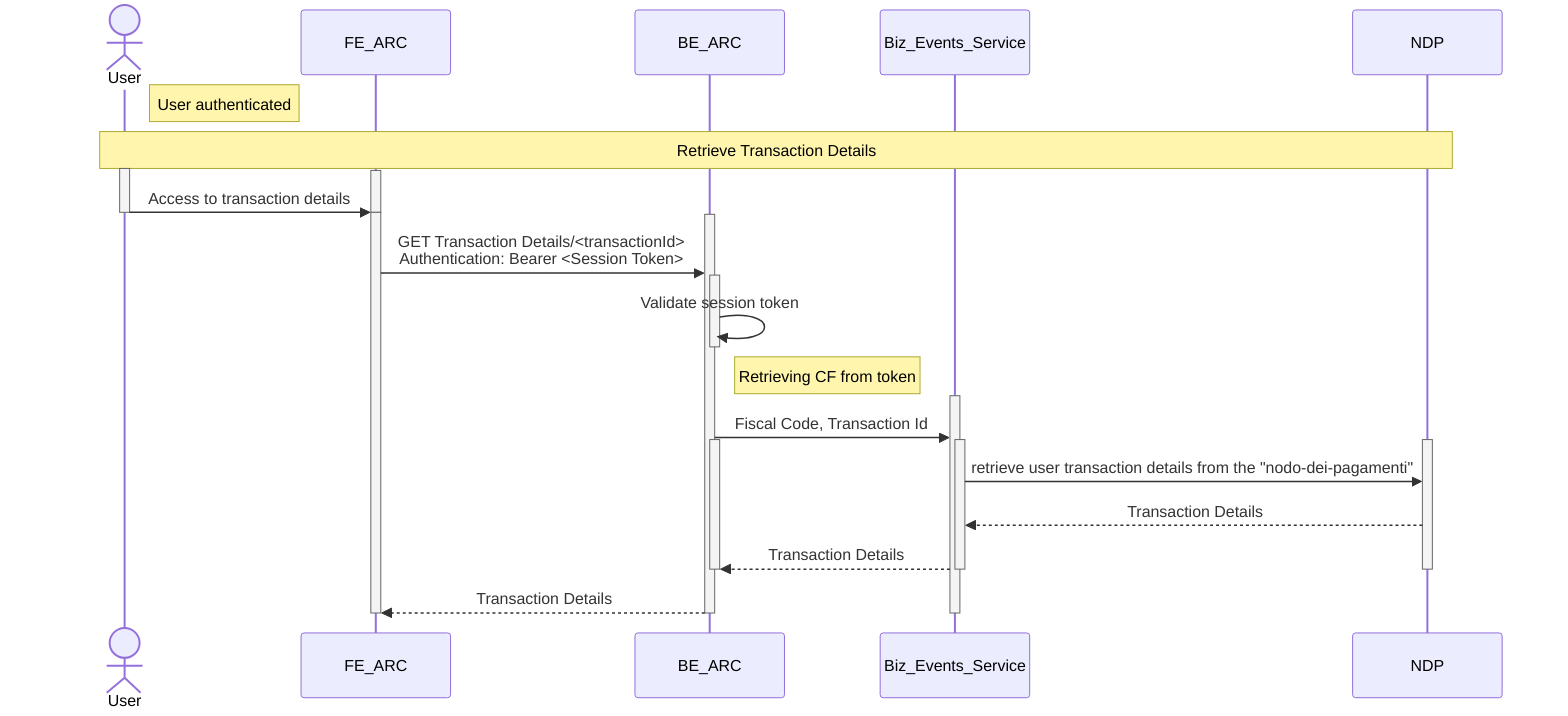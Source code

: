 sequenceDiagram
actor User
participant FE_ARC
participant BE_ARC
participant Biz_Events_Service
participant NDP

note right of User: User authenticated
note over User, NDP : Retrieve Transaction Details
    activate User
    activate FE_ARC
        User ->> FE_ARC : Access to transaction details
    deactivate User
    deactivate FE_ARC
    activate FE_ARC
    activate BE_ARC
        FE_ARC ->> BE_ARC : GET Transaction Details/<transactionId> <br> Authentication: Bearer <Session Token>
    activate BE_ARC
        BE_ARC ->> BE_ARC : Validate session token
    deactivate BE_ARC
    note right of BE_ARC : Retrieving CF from token
    activate Biz_Events_Service
        BE_ARC ->> Biz_Events_Service : Fiscal Code, Transaction Id
    activate NDP
    activate BE_ARC
    activate Biz_Events_Service
        Biz_Events_Service ->> NDP : retrieve user transaction details from the "nodo-dei-pagamenti"
        NDP -->> Biz_Events_Service : Transaction Details
        Biz_Events_Service -->> BE_ARC : Transaction Details
    deactivate Biz_Events_Service
    deactivate BE_ARC
    deactivate NDP
        BE_ARC -->> FE_ARC : Transaction Details
    deactivate BE_ARC
    deactivate FE_ARC
    deactivate Biz_Events_Service